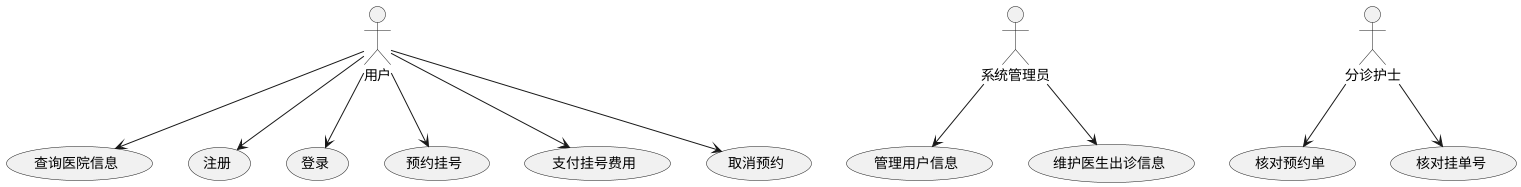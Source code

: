 @startuml
'https://plantuml.com/use-case-diagram

:用户: as user
user --> (查询医院信息)
user --> (注册)
user --> (登录)
user --> (预约挂号)
user --> (支付挂号费用)
user --> (取消预约)

:系统管理员: as admin
admin --> (管理用户信息)
admin --> (维护医生出诊信息)

:分诊护士: as nurse
nurse --> (核对预约单)
nurse --> (核对挂单号)
@enduml